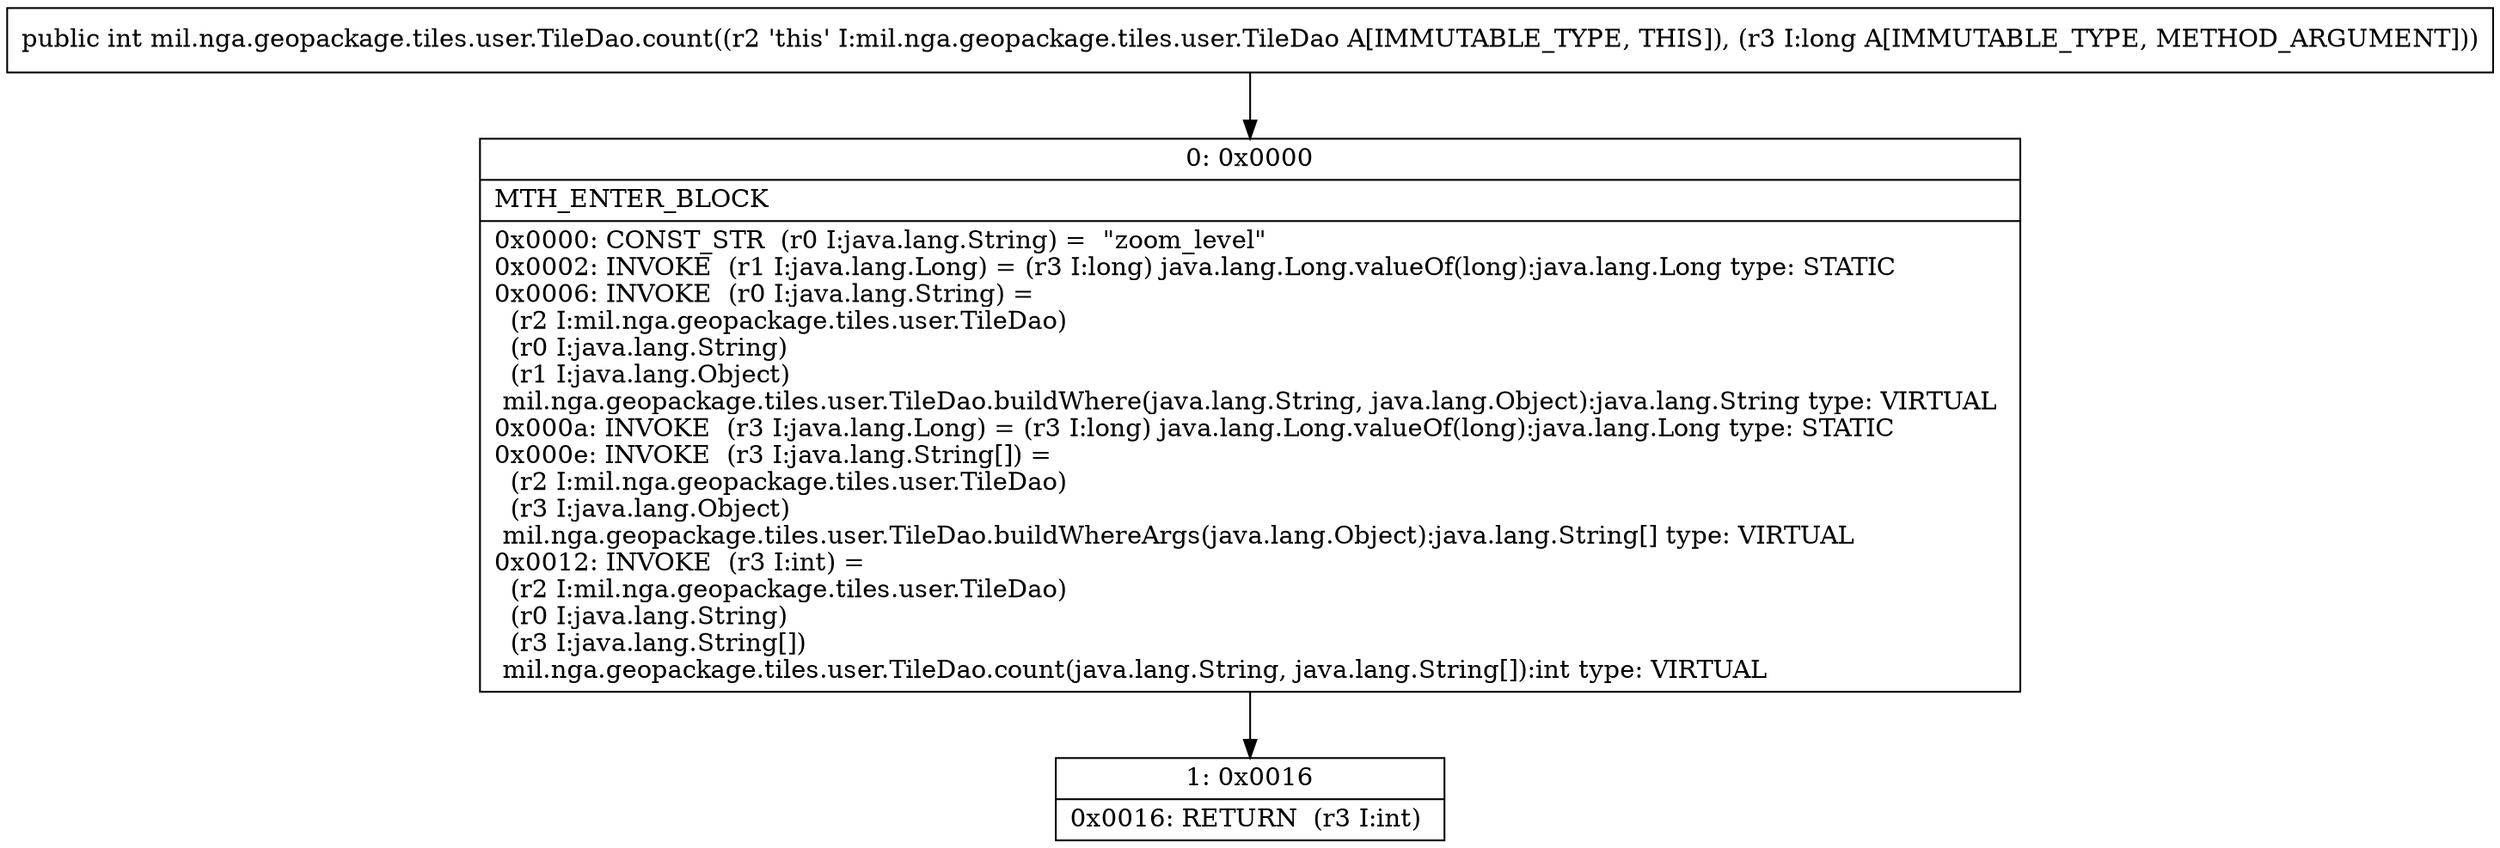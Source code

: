 digraph "CFG formil.nga.geopackage.tiles.user.TileDao.count(J)I" {
Node_0 [shape=record,label="{0\:\ 0x0000|MTH_ENTER_BLOCK\l|0x0000: CONST_STR  (r0 I:java.lang.String) =  \"zoom_level\" \l0x0002: INVOKE  (r1 I:java.lang.Long) = (r3 I:long) java.lang.Long.valueOf(long):java.lang.Long type: STATIC \l0x0006: INVOKE  (r0 I:java.lang.String) = \l  (r2 I:mil.nga.geopackage.tiles.user.TileDao)\l  (r0 I:java.lang.String)\l  (r1 I:java.lang.Object)\l mil.nga.geopackage.tiles.user.TileDao.buildWhere(java.lang.String, java.lang.Object):java.lang.String type: VIRTUAL \l0x000a: INVOKE  (r3 I:java.lang.Long) = (r3 I:long) java.lang.Long.valueOf(long):java.lang.Long type: STATIC \l0x000e: INVOKE  (r3 I:java.lang.String[]) = \l  (r2 I:mil.nga.geopackage.tiles.user.TileDao)\l  (r3 I:java.lang.Object)\l mil.nga.geopackage.tiles.user.TileDao.buildWhereArgs(java.lang.Object):java.lang.String[] type: VIRTUAL \l0x0012: INVOKE  (r3 I:int) = \l  (r2 I:mil.nga.geopackage.tiles.user.TileDao)\l  (r0 I:java.lang.String)\l  (r3 I:java.lang.String[])\l mil.nga.geopackage.tiles.user.TileDao.count(java.lang.String, java.lang.String[]):int type: VIRTUAL \l}"];
Node_1 [shape=record,label="{1\:\ 0x0016|0x0016: RETURN  (r3 I:int) \l}"];
MethodNode[shape=record,label="{public int mil.nga.geopackage.tiles.user.TileDao.count((r2 'this' I:mil.nga.geopackage.tiles.user.TileDao A[IMMUTABLE_TYPE, THIS]), (r3 I:long A[IMMUTABLE_TYPE, METHOD_ARGUMENT])) }"];
MethodNode -> Node_0;
Node_0 -> Node_1;
}

